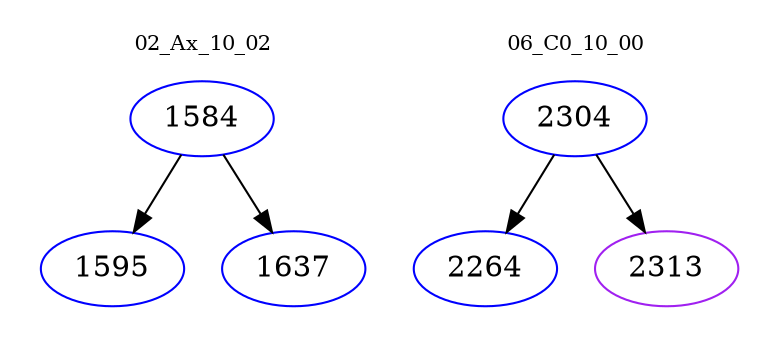 digraph{
subgraph cluster_0 {
color = white
label = "02_Ax_10_02";
fontsize=10;
T0_1584 [label="1584", color="blue"]
T0_1584 -> T0_1595 [color="black"]
T0_1595 [label="1595", color="blue"]
T0_1584 -> T0_1637 [color="black"]
T0_1637 [label="1637", color="blue"]
}
subgraph cluster_1 {
color = white
label = "06_C0_10_00";
fontsize=10;
T1_2304 [label="2304", color="blue"]
T1_2304 -> T1_2264 [color="black"]
T1_2264 [label="2264", color="blue"]
T1_2304 -> T1_2313 [color="black"]
T1_2313 [label="2313", color="purple"]
}
}
